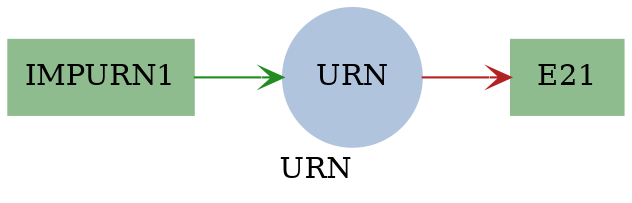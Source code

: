 // This file is generated by the --graph_format option of the Temoa model.  It
// is a Graphviz DOT language text description of a Temoa model instance.  For
// the curious, Graphviz will read this file to create an equivalent image in
// a number of formats, including SVG, PNG, GIF, and PDF.  For example, here
// is how one might invoke Graphviz to create an SVG image from the dot file.
//
// dot -Tsvg -o model.svg model.dot
//
// For more information, see the Graphviz homepage: http://graphviz.org/

// This particular file is the dot language description of the flow of energy
// via the carrier 'URN'.

strict digraph Temoa_energy_carrier {
	label = "URN"

	color       = "black";
	compound    = "True";
	concentrate = "True";
	rankdir     = "LR";
	splines     = "True";

	// Default node attributes
	node [ style="filled" ] ;

	// Default edge attributes
	edge [
	  arrowhead      = "vee",
	  fontsize       = "8",
	  label          = "   ",
	  labelfloat     = "false",
	  len            = "2",
	  weight         = "0.5",
	] ;


	// Define individual nodes (and non-default characteristics)
	subgraph techs {
		node [ color="darkseagreen", shape="box" ] ;

		"E21"     [ href="../processes/process_E21.svg" ] ;
		"IMPURN1" [ href="../processes/process_IMPURN1.svg" ] ;
	}

	subgraph energy_carriers {
		node [ color="lightsteelblue", shape="circle" ] ;

		"URN" [ href="../simple_model.svg" ] ;
	}

	// Define individual edges (and non-default characteristics)
	subgraph outputs {
		edge [ color="forestgreen" ] ;

		"IMPURN1" -> "URN" ;
	}

	subgraph inputs {
		edge [ color="firebrick" ] ;

		"URN" -> "E21" ;
	}
}
